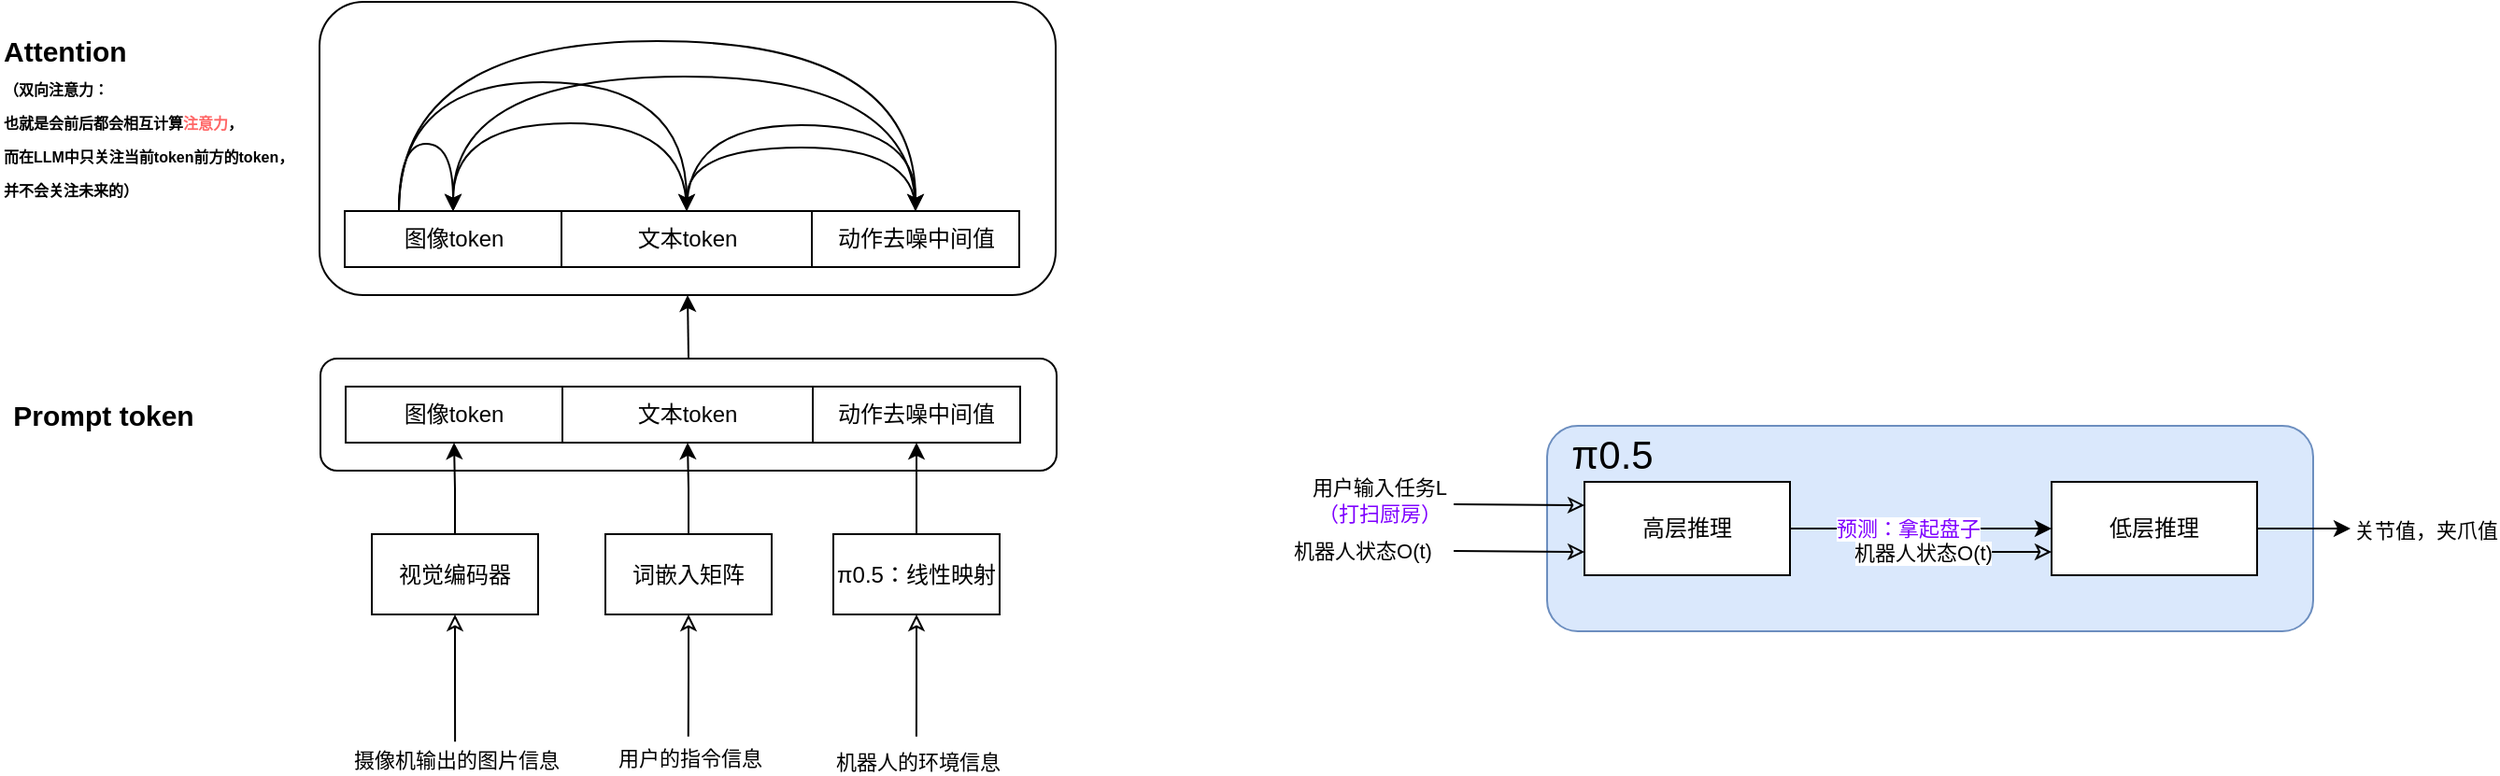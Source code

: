 <mxfile version="27.1.4">
  <diagram name="第 1 页" id="vWRY4IH4z8a33mPq5Ic4">
    <mxGraphModel dx="2015" dy="619" grid="0" gridSize="10" guides="1" tooltips="1" connect="1" arrows="1" fold="1" page="1" pageScale="1" pageWidth="827" pageHeight="1169" math="0" shadow="0">
      <root>
        <mxCell id="0" />
        <mxCell id="1" parent="0" />
        <mxCell id="GszDSZ25MD777xlSxqRY-45" style="edgeStyle=orthogonalEdgeStyle;rounded=0;orthogonalLoop=1;jettySize=auto;html=1;exitX=0.5;exitY=0;exitDx=0;exitDy=0;entryX=0.5;entryY=1;entryDx=0;entryDy=0;" edge="1" parent="1" source="GszDSZ25MD777xlSxqRY-38" target="GszDSZ25MD777xlSxqRY-40">
          <mxGeometry relative="1" as="geometry" />
        </mxCell>
        <mxCell id="GszDSZ25MD777xlSxqRY-38" value="" style="rounded=1;whiteSpace=wrap;html=1;" vertex="1" parent="1">
          <mxGeometry x="101.5" y="462" width="394" height="60" as="geometry" />
        </mxCell>
        <mxCell id="GszDSZ25MD777xlSxqRY-20" value="" style="rounded=1;whiteSpace=wrap;html=1;fillColor=#dae8fc;strokeColor=#6c8ebf;" vertex="1" parent="1">
          <mxGeometry x="758" y="498" width="410" height="110" as="geometry" />
        </mxCell>
        <mxCell id="GszDSZ25MD777xlSxqRY-4" style="edgeStyle=orthogonalEdgeStyle;rounded=0;orthogonalLoop=1;jettySize=auto;html=1;exitX=0;exitY=0.25;exitDx=0;exitDy=0;startArrow=classic;startFill=0;endArrow=none;" edge="1" parent="1" source="GszDSZ25MD777xlSxqRY-2">
          <mxGeometry relative="1" as="geometry">
            <mxPoint x="708" y="540" as="targetPoint" />
          </mxGeometry>
        </mxCell>
        <mxCell id="GszDSZ25MD777xlSxqRY-7" value="用户输入任务L&lt;br&gt;&lt;font style=&quot;color: rgb(127, 0, 255);&quot;&gt;（打扫厨房）&lt;/font&gt;" style="edgeLabel;html=1;align=center;verticalAlign=middle;resizable=0;points=[];" vertex="1" connectable="0" parent="GszDSZ25MD777xlSxqRY-4">
          <mxGeometry x="0.149" relative="1" as="geometry">
            <mxPoint x="-70" y="-2" as="offset" />
          </mxGeometry>
        </mxCell>
        <mxCell id="GszDSZ25MD777xlSxqRY-6" style="edgeStyle=orthogonalEdgeStyle;rounded=0;orthogonalLoop=1;jettySize=auto;html=1;exitX=0;exitY=0.75;exitDx=0;exitDy=0;startArrow=classic;startFill=0;endArrow=none;" edge="1" parent="1" source="GszDSZ25MD777xlSxqRY-2">
          <mxGeometry relative="1" as="geometry">
            <mxPoint x="708" y="565" as="targetPoint" />
          </mxGeometry>
        </mxCell>
        <mxCell id="GszDSZ25MD777xlSxqRY-8" value="机器人状态O(t)" style="edgeLabel;html=1;align=center;verticalAlign=middle;resizable=0;points=[];" vertex="1" connectable="0" parent="GszDSZ25MD777xlSxqRY-6">
          <mxGeometry x="0.138" relative="1" as="geometry">
            <mxPoint x="-79" as="offset" />
          </mxGeometry>
        </mxCell>
        <mxCell id="GszDSZ25MD777xlSxqRY-10" style="edgeStyle=orthogonalEdgeStyle;rounded=0;orthogonalLoop=1;jettySize=auto;html=1;exitX=1;exitY=0.5;exitDx=0;exitDy=0;entryX=0;entryY=0.5;entryDx=0;entryDy=0;" edge="1" parent="1" source="GszDSZ25MD777xlSxqRY-2" target="GszDSZ25MD777xlSxqRY-3">
          <mxGeometry relative="1" as="geometry" />
        </mxCell>
        <mxCell id="GszDSZ25MD777xlSxqRY-11" value="&lt;font style=&quot;color: rgb(127, 0, 255);&quot;&gt;预测：拿起盘子&lt;/font&gt;" style="edgeLabel;html=1;align=center;verticalAlign=middle;resizable=0;points=[];" vertex="1" connectable="0" parent="GszDSZ25MD777xlSxqRY-10">
          <mxGeometry x="-0.107" relative="1" as="geometry">
            <mxPoint as="offset" />
          </mxGeometry>
        </mxCell>
        <mxCell id="GszDSZ25MD777xlSxqRY-2" value="高层推理" style="rounded=0;whiteSpace=wrap;html=1;" vertex="1" parent="1">
          <mxGeometry x="778" y="528" width="110" height="50" as="geometry" />
        </mxCell>
        <mxCell id="GszDSZ25MD777xlSxqRY-15" style="edgeStyle=orthogonalEdgeStyle;rounded=0;orthogonalLoop=1;jettySize=auto;html=1;exitX=0;exitY=0.75;exitDx=0;exitDy=0;startArrow=classic;startFill=0;endArrow=none;" edge="1" parent="1" source="GszDSZ25MD777xlSxqRY-3">
          <mxGeometry relative="1" as="geometry">
            <mxPoint x="948" y="565.538" as="targetPoint" />
          </mxGeometry>
        </mxCell>
        <mxCell id="GszDSZ25MD777xlSxqRY-16" value="机器人状态O(t)" style="edgeLabel;html=1;align=center;verticalAlign=middle;resizable=0;points=[];" vertex="1" connectable="0" parent="GszDSZ25MD777xlSxqRY-15">
          <mxGeometry x="-0.006" relative="1" as="geometry">
            <mxPoint x="-30" as="offset" />
          </mxGeometry>
        </mxCell>
        <mxCell id="GszDSZ25MD777xlSxqRY-18" style="edgeStyle=orthogonalEdgeStyle;rounded=0;orthogonalLoop=1;jettySize=auto;html=1;exitX=1;exitY=0.5;exitDx=0;exitDy=0;" edge="1" parent="1" source="GszDSZ25MD777xlSxqRY-3">
          <mxGeometry relative="1" as="geometry">
            <mxPoint x="1188" y="553" as="targetPoint" />
          </mxGeometry>
        </mxCell>
        <mxCell id="GszDSZ25MD777xlSxqRY-19" value="关节值，夹爪值" style="edgeLabel;html=1;align=center;verticalAlign=middle;resizable=0;points=[];" vertex="1" connectable="0" parent="GszDSZ25MD777xlSxqRY-18">
          <mxGeometry x="0.085" y="2" relative="1" as="geometry">
            <mxPoint x="63" y="2" as="offset" />
          </mxGeometry>
        </mxCell>
        <mxCell id="GszDSZ25MD777xlSxqRY-3" value="低层推理" style="rounded=0;whiteSpace=wrap;html=1;" vertex="1" parent="1">
          <mxGeometry x="1028" y="528" width="110" height="50" as="geometry" />
        </mxCell>
        <mxCell id="GszDSZ25MD777xlSxqRY-21" value="π0.5" style="text;strokeColor=none;align=center;fillColor=none;html=1;verticalAlign=middle;whiteSpace=wrap;rounded=0;fontSize=21;" vertex="1" parent="1">
          <mxGeometry x="778" y="508" width="30" height="10" as="geometry" />
        </mxCell>
        <mxCell id="GszDSZ25MD777xlSxqRY-26" style="edgeStyle=orthogonalEdgeStyle;rounded=0;orthogonalLoop=1;jettySize=auto;html=1;exitX=0.5;exitY=1;exitDx=0;exitDy=0;startArrow=classic;startFill=0;endArrow=none;" edge="1" parent="1" source="GszDSZ25MD777xlSxqRY-22">
          <mxGeometry relative="1" as="geometry">
            <mxPoint x="173.552" y="667.103" as="targetPoint" />
          </mxGeometry>
        </mxCell>
        <mxCell id="GszDSZ25MD777xlSxqRY-29" value="摄像机输出的图片信息" style="edgeLabel;html=1;align=center;verticalAlign=middle;resizable=0;points=[];" vertex="1" connectable="0" parent="GszDSZ25MD777xlSxqRY-26">
          <mxGeometry x="0.518" relative="1" as="geometry">
            <mxPoint y="26" as="offset" />
          </mxGeometry>
        </mxCell>
        <mxCell id="GszDSZ25MD777xlSxqRY-35" style="edgeStyle=orthogonalEdgeStyle;rounded=0;orthogonalLoop=1;jettySize=auto;html=1;exitX=0.5;exitY=0;exitDx=0;exitDy=0;entryX=0.5;entryY=1;entryDx=0;entryDy=0;" edge="1" parent="1" source="GszDSZ25MD777xlSxqRY-22" target="GszDSZ25MD777xlSxqRY-32">
          <mxGeometry relative="1" as="geometry" />
        </mxCell>
        <mxCell id="GszDSZ25MD777xlSxqRY-22" value="视觉编码器" style="rounded=0;whiteSpace=wrap;html=1;" vertex="1" parent="1">
          <mxGeometry x="129" y="556" width="89" height="43" as="geometry" />
        </mxCell>
        <mxCell id="GszDSZ25MD777xlSxqRY-27" style="edgeStyle=orthogonalEdgeStyle;rounded=0;orthogonalLoop=1;jettySize=auto;html=1;exitX=0.5;exitY=1;exitDx=0;exitDy=0;startArrow=classic;startFill=0;endArrow=none;" edge="1" parent="1" source="GszDSZ25MD777xlSxqRY-23">
          <mxGeometry relative="1" as="geometry">
            <mxPoint x="298.379" y="664.345" as="targetPoint" />
          </mxGeometry>
        </mxCell>
        <mxCell id="GszDSZ25MD777xlSxqRY-30" value="用户的指令信息" style="edgeLabel;html=1;align=center;verticalAlign=middle;resizable=0;points=[];" vertex="1" connectable="0" parent="GszDSZ25MD777xlSxqRY-27">
          <mxGeometry x="0.203" relative="1" as="geometry">
            <mxPoint y="38" as="offset" />
          </mxGeometry>
        </mxCell>
        <mxCell id="GszDSZ25MD777xlSxqRY-36" style="edgeStyle=orthogonalEdgeStyle;rounded=0;orthogonalLoop=1;jettySize=auto;html=1;exitX=0.5;exitY=0;exitDx=0;exitDy=0;entryX=0.5;entryY=1;entryDx=0;entryDy=0;" edge="1" parent="1" source="GszDSZ25MD777xlSxqRY-23" target="GszDSZ25MD777xlSxqRY-33">
          <mxGeometry relative="1" as="geometry" />
        </mxCell>
        <mxCell id="GszDSZ25MD777xlSxqRY-23" value="词嵌入矩阵" style="rounded=0;whiteSpace=wrap;html=1;" vertex="1" parent="1">
          <mxGeometry x="254" y="556" width="89" height="43" as="geometry" />
        </mxCell>
        <mxCell id="GszDSZ25MD777xlSxqRY-28" style="edgeStyle=orthogonalEdgeStyle;rounded=0;orthogonalLoop=1;jettySize=auto;html=1;exitX=0.5;exitY=1;exitDx=0;exitDy=0;startArrow=classic;startFill=0;endArrow=none;" edge="1" parent="1" source="GszDSZ25MD777xlSxqRY-24">
          <mxGeometry relative="1" as="geometry">
            <mxPoint x="420.448" y="664.345" as="targetPoint" />
          </mxGeometry>
        </mxCell>
        <mxCell id="GszDSZ25MD777xlSxqRY-31" value="机器人的环境信息" style="edgeLabel;html=1;align=center;verticalAlign=middle;resizable=0;points=[];" vertex="1" connectable="0" parent="GszDSZ25MD777xlSxqRY-28">
          <mxGeometry x="0.006" y="1" relative="1" as="geometry">
            <mxPoint x="-1" y="46" as="offset" />
          </mxGeometry>
        </mxCell>
        <mxCell id="GszDSZ25MD777xlSxqRY-37" style="edgeStyle=orthogonalEdgeStyle;rounded=0;orthogonalLoop=1;jettySize=auto;html=1;exitX=0.5;exitY=0;exitDx=0;exitDy=0;entryX=0.5;entryY=1;entryDx=0;entryDy=0;" edge="1" parent="1" source="GszDSZ25MD777xlSxqRY-24" target="GszDSZ25MD777xlSxqRY-34">
          <mxGeometry relative="1" as="geometry" />
        </mxCell>
        <mxCell id="GszDSZ25MD777xlSxqRY-24" value="π0.5：线性映射" style="rounded=0;whiteSpace=wrap;html=1;" vertex="1" parent="1">
          <mxGeometry x="376" y="556" width="89" height="43" as="geometry" />
        </mxCell>
        <mxCell id="GszDSZ25MD777xlSxqRY-32" value="图像token" style="rounded=0;whiteSpace=wrap;html=1;" vertex="1" parent="1">
          <mxGeometry x="115" y="477" width="116" height="30" as="geometry" />
        </mxCell>
        <mxCell id="GszDSZ25MD777xlSxqRY-33" value="文本token" style="rounded=0;whiteSpace=wrap;html=1;" vertex="1" parent="1">
          <mxGeometry x="231" y="477" width="134" height="30" as="geometry" />
        </mxCell>
        <mxCell id="GszDSZ25MD777xlSxqRY-34" value="动作去噪中间值" style="rounded=0;whiteSpace=wrap;html=1;" vertex="1" parent="1">
          <mxGeometry x="365" y="477" width="111" height="30" as="geometry" />
        </mxCell>
        <mxCell id="GszDSZ25MD777xlSxqRY-39" value="Prompt token" style="text;strokeColor=none;align=center;fillColor=none;html=1;verticalAlign=middle;whiteSpace=wrap;rounded=0;fontStyle=1;fontSize=15;" vertex="1" parent="1">
          <mxGeometry x="-70" y="477" width="111" height="30" as="geometry" />
        </mxCell>
        <mxCell id="GszDSZ25MD777xlSxqRY-40" value="" style="rounded=1;whiteSpace=wrap;html=1;" vertex="1" parent="1">
          <mxGeometry x="101" y="271" width="394" height="157" as="geometry" />
        </mxCell>
        <mxCell id="GszDSZ25MD777xlSxqRY-48" style="edgeStyle=orthogonalEdgeStyle;curved=1;rounded=0;orthogonalLoop=1;jettySize=auto;html=1;exitX=0.25;exitY=0;exitDx=0;exitDy=0;entryX=0.5;entryY=0;entryDx=0;entryDy=0;" edge="1" parent="1" source="GszDSZ25MD777xlSxqRY-41" target="GszDSZ25MD777xlSxqRY-42">
          <mxGeometry relative="1" as="geometry">
            <Array as="points">
              <mxPoint x="144" y="314" />
              <mxPoint x="298" y="314" />
            </Array>
          </mxGeometry>
        </mxCell>
        <mxCell id="GszDSZ25MD777xlSxqRY-49" style="edgeStyle=orthogonalEdgeStyle;curved=1;rounded=0;orthogonalLoop=1;jettySize=auto;html=1;exitX=0.25;exitY=0;exitDx=0;exitDy=0;entryX=0.5;entryY=0;entryDx=0;entryDy=0;" edge="1" parent="1" source="GszDSZ25MD777xlSxqRY-41" target="GszDSZ25MD777xlSxqRY-43">
          <mxGeometry relative="1" as="geometry">
            <Array as="points">
              <mxPoint x="144" y="292" />
              <mxPoint x="420" y="292" />
            </Array>
          </mxGeometry>
        </mxCell>
        <mxCell id="GszDSZ25MD777xlSxqRY-41" value="图像token" style="rounded=0;whiteSpace=wrap;html=1;" vertex="1" parent="1">
          <mxGeometry x="114.5" y="383" width="116" height="30" as="geometry" />
        </mxCell>
        <mxCell id="GszDSZ25MD777xlSxqRY-50" style="edgeStyle=orthogonalEdgeStyle;curved=1;rounded=0;orthogonalLoop=1;jettySize=auto;html=1;exitX=0.5;exitY=0;exitDx=0;exitDy=0;entryX=0.5;entryY=0;entryDx=0;entryDy=0;" edge="1" parent="1" source="GszDSZ25MD777xlSxqRY-42" target="GszDSZ25MD777xlSxqRY-41">
          <mxGeometry relative="1" as="geometry">
            <Array as="points">
              <mxPoint x="298" y="336" />
              <mxPoint x="173" y="336" />
            </Array>
          </mxGeometry>
        </mxCell>
        <mxCell id="GszDSZ25MD777xlSxqRY-51" style="edgeStyle=orthogonalEdgeStyle;curved=1;rounded=0;orthogonalLoop=1;jettySize=auto;html=1;exitX=0.5;exitY=0;exitDx=0;exitDy=0;entryX=0.5;entryY=0;entryDx=0;entryDy=0;" edge="1" parent="1" source="GszDSZ25MD777xlSxqRY-42" target="GszDSZ25MD777xlSxqRY-43">
          <mxGeometry relative="1" as="geometry">
            <Array as="points">
              <mxPoint x="298" y="337" />
              <mxPoint x="420" y="337" />
            </Array>
          </mxGeometry>
        </mxCell>
        <mxCell id="GszDSZ25MD777xlSxqRY-42" value="文本token" style="rounded=0;whiteSpace=wrap;html=1;" vertex="1" parent="1">
          <mxGeometry x="230.5" y="383" width="134" height="30" as="geometry" />
        </mxCell>
        <mxCell id="GszDSZ25MD777xlSxqRY-52" style="edgeStyle=orthogonalEdgeStyle;curved=1;rounded=0;orthogonalLoop=1;jettySize=auto;html=1;exitX=0.5;exitY=0;exitDx=0;exitDy=0;entryX=0.5;entryY=0;entryDx=0;entryDy=0;" edge="1" parent="1" source="GszDSZ25MD777xlSxqRY-43" target="GszDSZ25MD777xlSxqRY-42">
          <mxGeometry relative="1" as="geometry">
            <Array as="points">
              <mxPoint x="420" y="349" />
              <mxPoint x="298" y="349" />
            </Array>
          </mxGeometry>
        </mxCell>
        <mxCell id="GszDSZ25MD777xlSxqRY-53" style="edgeStyle=orthogonalEdgeStyle;curved=1;rounded=0;orthogonalLoop=1;jettySize=auto;html=1;exitX=0.5;exitY=0;exitDx=0;exitDy=0;entryX=0.5;entryY=0;entryDx=0;entryDy=0;" edge="1" parent="1" source="GszDSZ25MD777xlSxqRY-43" target="GszDSZ25MD777xlSxqRY-41">
          <mxGeometry relative="1" as="geometry">
            <Array as="points">
              <mxPoint x="420" y="311" />
              <mxPoint x="173" y="311" />
            </Array>
          </mxGeometry>
        </mxCell>
        <mxCell id="GszDSZ25MD777xlSxqRY-43" value="动作去噪中间值" style="rounded=0;whiteSpace=wrap;html=1;" vertex="1" parent="1">
          <mxGeometry x="364.5" y="383" width="111" height="30" as="geometry" />
        </mxCell>
        <mxCell id="GszDSZ25MD777xlSxqRY-44" value="Attention&lt;br&gt;&lt;font style=&quot;font-size: 8px;&quot;&gt;（双向注意力：&lt;/font&gt;&lt;div&gt;&lt;font style=&quot;font-size: 8px;&quot;&gt;也就是会前后都会相互计算&lt;font style=&quot;color: rgb(255, 102, 102);&quot;&gt;注意力&lt;/font&gt;，&lt;br&gt;而在LLM中只关注当前token前方的token，&lt;br&gt;并不会关注未来的）&lt;/font&gt;&lt;br&gt;&lt;br&gt;&lt;/div&gt;" style="text;strokeColor=none;align=left;fillColor=none;html=1;verticalAlign=middle;whiteSpace=wrap;rounded=0;fontStyle=1;fontSize=15;" vertex="1" parent="1">
          <mxGeometry x="-70" y="301" width="171" height="82" as="geometry" />
        </mxCell>
        <mxCell id="GszDSZ25MD777xlSxqRY-46" style="edgeStyle=orthogonalEdgeStyle;rounded=0;orthogonalLoop=1;jettySize=auto;html=1;exitX=0.25;exitY=0;exitDx=0;exitDy=0;entryX=0.5;entryY=0;entryDx=0;entryDy=0;curved=1;" edge="1" parent="1" source="GszDSZ25MD777xlSxqRY-41" target="GszDSZ25MD777xlSxqRY-41">
          <mxGeometry relative="1" as="geometry">
            <Array as="points">
              <mxPoint x="144" y="347" />
              <mxPoint x="173" y="347" />
            </Array>
          </mxGeometry>
        </mxCell>
      </root>
    </mxGraphModel>
  </diagram>
</mxfile>
